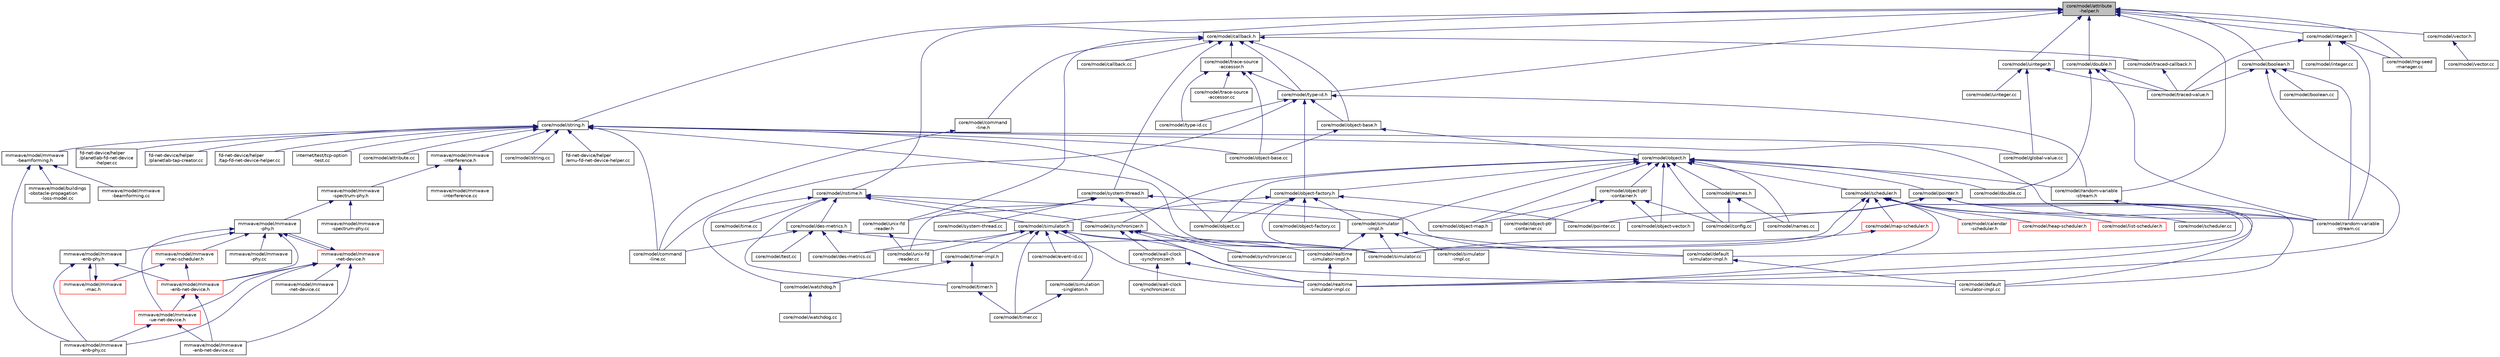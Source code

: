 digraph "core/model/attribute-helper.h"
{
  edge [fontname="Helvetica",fontsize="10",labelfontname="Helvetica",labelfontsize="10"];
  node [fontname="Helvetica",fontsize="10",shape=record];
  Node1 [label="core/model/attribute\l-helper.h",height=0.2,width=0.4,color="black", fillcolor="grey75", style="filled", fontcolor="black"];
  Node1 -> Node2 [dir="back",color="midnightblue",fontsize="10",style="solid"];
  Node2 [label="core/model/string.h",height=0.2,width=0.4,color="black", fillcolor="white", style="filled",URL="$da/d66/string_8h.html"];
  Node2 -> Node3 [dir="back",color="midnightblue",fontsize="10",style="solid"];
  Node3 [label="core/model/attribute.cc",height=0.2,width=0.4,color="black", fillcolor="white", style="filled",URL="$de/dc4/attribute_8cc.html"];
  Node2 -> Node4 [dir="back",color="midnightblue",fontsize="10",style="solid"];
  Node4 [label="core/model/command\l-line.cc",height=0.2,width=0.4,color="black", fillcolor="white", style="filled",URL="$d9/dd5/command-line_8cc.html"];
  Node2 -> Node5 [dir="back",color="midnightblue",fontsize="10",style="solid"];
  Node5 [label="core/model/global-value.cc",height=0.2,width=0.4,color="black", fillcolor="white", style="filled",URL="$da/dfa/global-value_8cc.html"];
  Node2 -> Node6 [dir="back",color="midnightblue",fontsize="10",style="solid"];
  Node6 [label="core/model/object-base.cc",height=0.2,width=0.4,color="black", fillcolor="white", style="filled",URL="$d0/dc5/object-base_8cc.html"];
  Node2 -> Node7 [dir="back",color="midnightblue",fontsize="10",style="solid"];
  Node7 [label="core/model/object.cc",height=0.2,width=0.4,color="black", fillcolor="white", style="filled",URL="$d4/ddf/object_8cc.html"];
  Node2 -> Node8 [dir="back",color="midnightblue",fontsize="10",style="solid"];
  Node8 [label="core/model/random-variable\l-stream.cc",height=0.2,width=0.4,color="black", fillcolor="white", style="filled",URL="$d9/d60/random-variable-stream_8cc.html"];
  Node2 -> Node9 [dir="back",color="midnightblue",fontsize="10",style="solid"];
  Node9 [label="core/model/simulator.cc",height=0.2,width=0.4,color="black", fillcolor="white", style="filled",URL="$d6/df8/simulator_8cc.html"];
  Node2 -> Node10 [dir="back",color="midnightblue",fontsize="10",style="solid"];
  Node10 [label="core/model/string.cc",height=0.2,width=0.4,color="black", fillcolor="white", style="filled",URL="$df/d6d/string_8cc.html"];
  Node2 -> Node11 [dir="back",color="midnightblue",fontsize="10",style="solid"];
  Node11 [label="fd-net-device/helper\l/emu-fd-net-device-helper.cc",height=0.2,width=0.4,color="black", fillcolor="white", style="filled",URL="$d2/d7a/emu-fd-net-device-helper_8cc.html"];
  Node2 -> Node12 [dir="back",color="midnightblue",fontsize="10",style="solid"];
  Node12 [label="fd-net-device/helper\l/planetlab-fd-net-device\l-helper.cc",height=0.2,width=0.4,color="black", fillcolor="white", style="filled",URL="$d4/d5a/planetlab-fd-net-device-helper_8cc.html"];
  Node2 -> Node13 [dir="back",color="midnightblue",fontsize="10",style="solid"];
  Node13 [label="fd-net-device/helper\l/planetlab-tap-creator.cc",height=0.2,width=0.4,color="black", fillcolor="white", style="filled",URL="$d1/d75/planetlab-tap-creator_8cc.html"];
  Node2 -> Node14 [dir="back",color="midnightblue",fontsize="10",style="solid"];
  Node14 [label="fd-net-device/helper\l/tap-fd-net-device-helper.cc",height=0.2,width=0.4,color="black", fillcolor="white", style="filled",URL="$d1/d2e/tap-fd-net-device-helper_8cc.html"];
  Node2 -> Node15 [dir="back",color="midnightblue",fontsize="10",style="solid"];
  Node15 [label="internet/test/tcp-option\l-test.cc",height=0.2,width=0.4,color="black", fillcolor="white", style="filled",URL="$d6/d43/tcp-option-test_8cc.html"];
  Node2 -> Node16 [dir="back",color="midnightblue",fontsize="10",style="solid"];
  Node16 [label="mmwave/model/mmwave\l-beamforming.h",height=0.2,width=0.4,color="black", fillcolor="white", style="filled",URL="$d1/d0b/mmwave-beamforming_8h.html"];
  Node16 -> Node17 [dir="back",color="midnightblue",fontsize="10",style="solid"];
  Node17 [label="mmwave/model/buildings\l-obstacle-propagation\l-loss-model.cc",height=0.2,width=0.4,color="black", fillcolor="white", style="filled",URL="$d4/dc4/buildings-obstacle-propagation-loss-model_8cc.html"];
  Node16 -> Node18 [dir="back",color="midnightblue",fontsize="10",style="solid"];
  Node18 [label="mmwave/model/mmwave\l-beamforming.cc",height=0.2,width=0.4,color="black", fillcolor="white", style="filled",URL="$dc/d7f/mmwave-beamforming_8cc.html"];
  Node16 -> Node19 [dir="back",color="midnightblue",fontsize="10",style="solid"];
  Node19 [label="mmwave/model/mmwave\l-enb-phy.cc",height=0.2,width=0.4,color="black", fillcolor="white", style="filled",URL="$da/dbc/mmwave-enb-phy_8cc.html"];
  Node2 -> Node20 [dir="back",color="midnightblue",fontsize="10",style="solid"];
  Node20 [label="mmwave/model/mmwave\l-interference.h",height=0.2,width=0.4,color="black", fillcolor="white", style="filled",URL="$df/d56/mmwave-interference_8h.html"];
  Node20 -> Node21 [dir="back",color="midnightblue",fontsize="10",style="solid"];
  Node21 [label="mmwave/model/mmwave\l-spectrum-phy.h",height=0.2,width=0.4,color="black", fillcolor="white", style="filled",URL="$d7/daa/mmwave-spectrum-phy_8h.html"];
  Node21 -> Node22 [dir="back",color="midnightblue",fontsize="10",style="solid"];
  Node22 [label="mmwave/model/mmwave\l-phy.h",height=0.2,width=0.4,color="black", fillcolor="white", style="filled",URL="$d0/d60/mmwave-phy_8h.html"];
  Node22 -> Node23 [dir="back",color="midnightblue",fontsize="10",style="solid"];
  Node23 [label="mmwave/model/mmwave\l-enb-phy.h",height=0.2,width=0.4,color="black", fillcolor="white", style="filled",URL="$d6/db4/mmwave-enb-phy_8h.html"];
  Node23 -> Node24 [dir="back",color="midnightblue",fontsize="10",style="solid"];
  Node24 [label="mmwave/model/mmwave\l-mac.h",height=0.2,width=0.4,color="red", fillcolor="white", style="filled",URL="$d6/d8c/mmwave-mac_8h.html"];
  Node24 -> Node23 [dir="back",color="midnightblue",fontsize="10",style="solid"];
  Node23 -> Node25 [dir="back",color="midnightblue",fontsize="10",style="solid"];
  Node25 [label="mmwave/model/mmwave\l-enb-net-device.h",height=0.2,width=0.4,color="red", fillcolor="white", style="filled",URL="$de/d37/mmwave-enb-net-device_8h.html"];
  Node25 -> Node26 [dir="back",color="midnightblue",fontsize="10",style="solid"];
  Node26 [label="mmwave/model/mmwave\l-enb-net-device.cc",height=0.2,width=0.4,color="black", fillcolor="white", style="filled",URL="$de/d04/mmwave-enb-net-device_8cc.html"];
  Node25 -> Node27 [dir="back",color="midnightblue",fontsize="10",style="solid"];
  Node27 [label="mmwave/model/mmwave\l-ue-net-device.h",height=0.2,width=0.4,color="red", fillcolor="white", style="filled",URL="$da/d7b/mmwave-ue-net-device_8h.html"];
  Node27 -> Node26 [dir="back",color="midnightblue",fontsize="10",style="solid"];
  Node27 -> Node19 [dir="back",color="midnightblue",fontsize="10",style="solid"];
  Node23 -> Node19 [dir="back",color="midnightblue",fontsize="10",style="solid"];
  Node22 -> Node28 [dir="back",color="midnightblue",fontsize="10",style="solid"];
  Node28 [label="mmwave/model/mmwave\l-net-device.h",height=0.2,width=0.4,color="red", fillcolor="white", style="filled",URL="$d2/d05/mmwave-net-device_8h.html"];
  Node28 -> Node22 [dir="back",color="midnightblue",fontsize="10",style="solid"];
  Node28 -> Node26 [dir="back",color="midnightblue",fontsize="10",style="solid"];
  Node28 -> Node25 [dir="back",color="midnightblue",fontsize="10",style="solid"];
  Node28 -> Node27 [dir="back",color="midnightblue",fontsize="10",style="solid"];
  Node28 -> Node19 [dir="back",color="midnightblue",fontsize="10",style="solid"];
  Node28 -> Node29 [dir="back",color="midnightblue",fontsize="10",style="solid"];
  Node29 [label="mmwave/model/mmwave\l-net-device.cc",height=0.2,width=0.4,color="black", fillcolor="white", style="filled",URL="$d7/d81/mmwave-net-device_8cc.html"];
  Node22 -> Node30 [dir="back",color="midnightblue",fontsize="10",style="solid"];
  Node30 [label="mmwave/model/mmwave\l-mac-scheduler.h",height=0.2,width=0.4,color="red", fillcolor="white", style="filled",URL="$dd/d02/mmwave-mac-scheduler_8h.html"];
  Node30 -> Node24 [dir="back",color="midnightblue",fontsize="10",style="solid"];
  Node30 -> Node25 [dir="back",color="midnightblue",fontsize="10",style="solid"];
  Node22 -> Node25 [dir="back",color="midnightblue",fontsize="10",style="solid"];
  Node22 -> Node27 [dir="back",color="midnightblue",fontsize="10",style="solid"];
  Node22 -> Node31 [dir="back",color="midnightblue",fontsize="10",style="solid"];
  Node31 [label="mmwave/model/mmwave\l-phy.cc",height=0.2,width=0.4,color="black", fillcolor="white", style="filled",URL="$dc/dbe/mmwave-phy_8cc.html"];
  Node21 -> Node32 [dir="back",color="midnightblue",fontsize="10",style="solid"];
  Node32 [label="mmwave/model/mmwave\l-spectrum-phy.cc",height=0.2,width=0.4,color="black", fillcolor="white", style="filled",URL="$de/db9/mmwave-spectrum-phy_8cc.html"];
  Node20 -> Node33 [dir="back",color="midnightblue",fontsize="10",style="solid"];
  Node33 [label="mmwave/model/mmwave\l-interference.cc",height=0.2,width=0.4,color="black", fillcolor="white", style="filled",URL="$d9/dee/mmwave-interference_8cc.html"];
  Node1 -> Node34 [dir="back",color="midnightblue",fontsize="10",style="solid"];
  Node34 [label="core/model/boolean.h",height=0.2,width=0.4,color="black", fillcolor="white", style="filled",URL="$d3/dd1/boolean_8h.html"];
  Node34 -> Node35 [dir="back",color="midnightblue",fontsize="10",style="solid"];
  Node35 [label="core/model/boolean.cc",height=0.2,width=0.4,color="black", fillcolor="white", style="filled",URL="$de/d1a/boolean_8cc.html"];
  Node34 -> Node8 [dir="back",color="midnightblue",fontsize="10",style="solid"];
  Node34 -> Node36 [dir="back",color="midnightblue",fontsize="10",style="solid"];
  Node36 [label="core/model/realtime\l-simulator-impl.cc",height=0.2,width=0.4,color="black", fillcolor="white", style="filled",URL="$dc/da2/realtime-simulator-impl_8cc.html"];
  Node34 -> Node37 [dir="back",color="midnightblue",fontsize="10",style="solid"];
  Node37 [label="core/model/traced-value.h",height=0.2,width=0.4,color="black", fillcolor="white", style="filled",URL="$d3/d60/traced-value_8h.html"];
  Node1 -> Node38 [dir="back",color="midnightblue",fontsize="10",style="solid"];
  Node38 [label="core/model/callback.h",height=0.2,width=0.4,color="black", fillcolor="white", style="filled",URL="$da/d05/callback_8h.html"];
  Node38 -> Node39 [dir="back",color="midnightblue",fontsize="10",style="solid"];
  Node39 [label="core/model/trace-source\l-accessor.h",height=0.2,width=0.4,color="black", fillcolor="white", style="filled",URL="$d6/df1/trace-source-accessor_8h.html"];
  Node39 -> Node40 [dir="back",color="midnightblue",fontsize="10",style="solid"];
  Node40 [label="core/model/type-id.h",height=0.2,width=0.4,color="black", fillcolor="white", style="filled",URL="$db/d39/type-id_8h.html"];
  Node40 -> Node41 [dir="back",color="midnightblue",fontsize="10",style="solid"];
  Node41 [label="core/model/object-base.h",height=0.2,width=0.4,color="black", fillcolor="white", style="filled",URL="$dd/d23/object-base_8h.html"];
  Node41 -> Node42 [dir="back",color="midnightblue",fontsize="10",style="solid"];
  Node42 [label="core/model/object.h",height=0.2,width=0.4,color="black", fillcolor="white", style="filled",URL="$de/d10/object_8h.html"];
  Node42 -> Node43 [dir="back",color="midnightblue",fontsize="10",style="solid"];
  Node43 [label="core/model/scheduler.h",height=0.2,width=0.4,color="black", fillcolor="white", style="filled",URL="$d2/dd8/scheduler_8h.html"];
  Node43 -> Node44 [dir="back",color="midnightblue",fontsize="10",style="solid"];
  Node44 [label="core/model/calendar\l-scheduler.h",height=0.2,width=0.4,color="red", fillcolor="white", style="filled",URL="$db/dcb/calendar-scheduler_8h.html"];
  Node43 -> Node45 [dir="back",color="midnightblue",fontsize="10",style="solid"];
  Node45 [label="core/model/default\l-simulator-impl.h",height=0.2,width=0.4,color="black", fillcolor="white", style="filled",URL="$d3/d47/default-simulator-impl_8h.html"];
  Node45 -> Node46 [dir="back",color="midnightblue",fontsize="10",style="solid"];
  Node46 [label="core/model/default\l-simulator-impl.cc",height=0.2,width=0.4,color="black", fillcolor="white", style="filled",URL="$d8/d5e/default-simulator-impl_8cc.html"];
  Node43 -> Node46 [dir="back",color="midnightblue",fontsize="10",style="solid"];
  Node43 -> Node47 [dir="back",color="midnightblue",fontsize="10",style="solid"];
  Node47 [label="core/model/heap-scheduler.h",height=0.2,width=0.4,color="red", fillcolor="white", style="filled",URL="$d6/d67/heap-scheduler_8h.html"];
  Node43 -> Node48 [dir="back",color="midnightblue",fontsize="10",style="solid"];
  Node48 [label="core/model/list-scheduler.h",height=0.2,width=0.4,color="red", fillcolor="white", style="filled",URL="$d2/d62/list-scheduler_8h.html"];
  Node43 -> Node49 [dir="back",color="midnightblue",fontsize="10",style="solid"];
  Node49 [label="core/model/map-scheduler.h",height=0.2,width=0.4,color="red", fillcolor="white", style="filled",URL="$d9/df6/map-scheduler_8h.html"];
  Node49 -> Node9 [dir="back",color="midnightblue",fontsize="10",style="solid"];
  Node43 -> Node50 [dir="back",color="midnightblue",fontsize="10",style="solid"];
  Node50 [label="core/model/realtime\l-simulator-impl.h",height=0.2,width=0.4,color="black", fillcolor="white", style="filled",URL="$d3/de4/realtime-simulator-impl_8h.html"];
  Node50 -> Node36 [dir="back",color="midnightblue",fontsize="10",style="solid"];
  Node43 -> Node36 [dir="back",color="midnightblue",fontsize="10",style="solid"];
  Node43 -> Node51 [dir="back",color="midnightblue",fontsize="10",style="solid"];
  Node51 [label="core/model/scheduler.cc",height=0.2,width=0.4,color="black", fillcolor="white", style="filled",URL="$dd/d55/scheduler_8cc.html"];
  Node43 -> Node9 [dir="back",color="midnightblue",fontsize="10",style="solid"];
  Node42 -> Node52 [dir="back",color="midnightblue",fontsize="10",style="solid"];
  Node52 [label="core/model/config.cc",height=0.2,width=0.4,color="black", fillcolor="white", style="filled",URL="$dd/da8/config_8cc.html"];
  Node42 -> Node53 [dir="back",color="midnightblue",fontsize="10",style="solid"];
  Node53 [label="core/model/object-ptr\l-container.h",height=0.2,width=0.4,color="black", fillcolor="white", style="filled",URL="$dd/da6/object-ptr-container_8h.html"];
  Node53 -> Node52 [dir="back",color="midnightblue",fontsize="10",style="solid"];
  Node53 -> Node54 [dir="back",color="midnightblue",fontsize="10",style="solid"];
  Node54 [label="core/model/object-map.h",height=0.2,width=0.4,color="black", fillcolor="white", style="filled",URL="$dc/d34/object-map_8h.html"];
  Node53 -> Node55 [dir="back",color="midnightblue",fontsize="10",style="solid"];
  Node55 [label="core/model/object-ptr\l-container.cc",height=0.2,width=0.4,color="black", fillcolor="white", style="filled",URL="$d2/daa/object-ptr-container_8cc.html"];
  Node53 -> Node56 [dir="back",color="midnightblue",fontsize="10",style="solid"];
  Node56 [label="core/model/object-vector.h",height=0.2,width=0.4,color="black", fillcolor="white", style="filled",URL="$d8/d5c/object-vector_8h.html"];
  Node42 -> Node57 [dir="back",color="midnightblue",fontsize="10",style="solid"];
  Node57 [label="core/model/names.h",height=0.2,width=0.4,color="black", fillcolor="white", style="filled",URL="$d8/d22/names_8h.html"];
  Node57 -> Node52 [dir="back",color="midnightblue",fontsize="10",style="solid"];
  Node57 -> Node58 [dir="back",color="midnightblue",fontsize="10",style="solid"];
  Node58 [label="core/model/names.cc",height=0.2,width=0.4,color="black", fillcolor="white", style="filled",URL="$de/dee/names_8cc.html"];
  Node42 -> Node59 [dir="back",color="midnightblue",fontsize="10",style="solid"];
  Node59 [label="core/model/pointer.h",height=0.2,width=0.4,color="black", fillcolor="white", style="filled",URL="$d5/d9f/pointer_8h.html"];
  Node59 -> Node52 [dir="back",color="midnightblue",fontsize="10",style="solid"];
  Node59 -> Node46 [dir="back",color="midnightblue",fontsize="10",style="solid"];
  Node59 -> Node60 [dir="back",color="midnightblue",fontsize="10",style="solid"];
  Node60 [label="core/model/pointer.cc",height=0.2,width=0.4,color="black", fillcolor="white", style="filled",URL="$dd/d78/pointer_8cc.html"];
  Node59 -> Node8 [dir="back",color="midnightblue",fontsize="10",style="solid"];
  Node59 -> Node36 [dir="back",color="midnightblue",fontsize="10",style="solid"];
  Node42 -> Node61 [dir="back",color="midnightblue",fontsize="10",style="solid"];
  Node61 [label="core/model/object-factory.h",height=0.2,width=0.4,color="black", fillcolor="white", style="filled",URL="$d4/d59/object-factory_8h.html"];
  Node61 -> Node62 [dir="back",color="midnightblue",fontsize="10",style="solid"];
  Node62 [label="core/model/simulator.h",height=0.2,width=0.4,color="black", fillcolor="white", style="filled",URL="$d3/d9e/simulator_8h.html"];
  Node62 -> Node46 [dir="back",color="midnightblue",fontsize="10",style="solid"];
  Node62 -> Node63 [dir="back",color="midnightblue",fontsize="10",style="solid"];
  Node63 [label="core/model/des-metrics.cc",height=0.2,width=0.4,color="black", fillcolor="white", style="filled",URL="$d1/df5/des-metrics_8cc.html"];
  Node62 -> Node64 [dir="back",color="midnightblue",fontsize="10",style="solid"];
  Node64 [label="core/model/event-id.cc",height=0.2,width=0.4,color="black", fillcolor="white", style="filled",URL="$d7/d71/event-id_8cc.html"];
  Node62 -> Node36 [dir="back",color="midnightblue",fontsize="10",style="solid"];
  Node62 -> Node65 [dir="back",color="midnightblue",fontsize="10",style="solid"];
  Node65 [label="core/model/simulation\l-singleton.h",height=0.2,width=0.4,color="black", fillcolor="white", style="filled",URL="$d5/da6/simulation-singleton_8h.html"];
  Node65 -> Node66 [dir="back",color="midnightblue",fontsize="10",style="solid"];
  Node66 [label="core/model/timer.cc",height=0.2,width=0.4,color="black", fillcolor="white", style="filled",URL="$d1/d24/timer_8cc.html"];
  Node62 -> Node9 [dir="back",color="midnightblue",fontsize="10",style="solid"];
  Node62 -> Node67 [dir="back",color="midnightblue",fontsize="10",style="solid"];
  Node67 [label="core/model/timer-impl.h",height=0.2,width=0.4,color="black", fillcolor="white", style="filled",URL="$d9/df7/timer-impl_8h.html"];
  Node67 -> Node68 [dir="back",color="midnightblue",fontsize="10",style="solid"];
  Node68 [label="core/model/timer.h",height=0.2,width=0.4,color="black", fillcolor="white", style="filled",URL="$d5/dd0/timer_8h.html"];
  Node68 -> Node66 [dir="back",color="midnightblue",fontsize="10",style="solid"];
  Node67 -> Node69 [dir="back",color="midnightblue",fontsize="10",style="solid"];
  Node69 [label="core/model/watchdog.h",height=0.2,width=0.4,color="black", fillcolor="white", style="filled",URL="$d9/da3/watchdog_8h.html"];
  Node69 -> Node70 [dir="back",color="midnightblue",fontsize="10",style="solid"];
  Node70 [label="core/model/watchdog.cc",height=0.2,width=0.4,color="black", fillcolor="white", style="filled",URL="$d6/d77/watchdog_8cc.html"];
  Node62 -> Node66 [dir="back",color="midnightblue",fontsize="10",style="solid"];
  Node62 -> Node71 [dir="back",color="midnightblue",fontsize="10",style="solid"];
  Node71 [label="core/model/unix-fd\l-reader.cc",height=0.2,width=0.4,color="black", fillcolor="white", style="filled",URL="$dd/d0d/unix-fd-reader_8cc.html"];
  Node61 -> Node72 [dir="back",color="midnightblue",fontsize="10",style="solid"];
  Node72 [label="core/model/simulator\l-impl.h",height=0.2,width=0.4,color="black", fillcolor="white", style="filled",URL="$d0/d46/simulator-impl_8h.html"];
  Node72 -> Node45 [dir="back",color="midnightblue",fontsize="10",style="solid"];
  Node72 -> Node50 [dir="back",color="midnightblue",fontsize="10",style="solid"];
  Node72 -> Node73 [dir="back",color="midnightblue",fontsize="10",style="solid"];
  Node73 [label="core/model/simulator\l-impl.cc",height=0.2,width=0.4,color="black", fillcolor="white", style="filled",URL="$d7/dac/simulator-impl_8cc.html"];
  Node72 -> Node9 [dir="back",color="midnightblue",fontsize="10",style="solid"];
  Node61 -> Node74 [dir="back",color="midnightblue",fontsize="10",style="solid"];
  Node74 [label="core/model/object-factory.cc",height=0.2,width=0.4,color="black", fillcolor="white", style="filled",URL="$da/d52/object-factory_8cc.html"];
  Node61 -> Node7 [dir="back",color="midnightblue",fontsize="10",style="solid"];
  Node61 -> Node60 [dir="back",color="midnightblue",fontsize="10",style="solid"];
  Node61 -> Node9 [dir="back",color="midnightblue",fontsize="10",style="solid"];
  Node42 -> Node72 [dir="back",color="midnightblue",fontsize="10",style="solid"];
  Node42 -> Node75 [dir="back",color="midnightblue",fontsize="10",style="solid"];
  Node75 [label="core/model/double.cc",height=0.2,width=0.4,color="black", fillcolor="white", style="filled",URL="$db/d6c/double_8cc.html"];
  Node42 -> Node58 [dir="back",color="midnightblue",fontsize="10",style="solid"];
  Node42 -> Node54 [dir="back",color="midnightblue",fontsize="10",style="solid"];
  Node42 -> Node56 [dir="back",color="midnightblue",fontsize="10",style="solid"];
  Node42 -> Node7 [dir="back",color="midnightblue",fontsize="10",style="solid"];
  Node42 -> Node76 [dir="back",color="midnightblue",fontsize="10",style="solid"];
  Node76 [label="core/model/random-variable\l-stream.h",height=0.2,width=0.4,color="black", fillcolor="white", style="filled",URL="$d4/dde/random-variable-stream_8h.html"];
  Node76 -> Node8 [dir="back",color="midnightblue",fontsize="10",style="solid"];
  Node42 -> Node77 [dir="back",color="midnightblue",fontsize="10",style="solid"];
  Node77 [label="core/model/synchronizer.h",height=0.2,width=0.4,color="black", fillcolor="white", style="filled",URL="$d4/d4b/synchronizer_8h.html"];
  Node77 -> Node50 [dir="back",color="midnightblue",fontsize="10",style="solid"];
  Node77 -> Node78 [dir="back",color="midnightblue",fontsize="10",style="solid"];
  Node78 [label="core/model/wall-clock\l-synchronizer.h",height=0.2,width=0.4,color="black", fillcolor="white", style="filled",URL="$dd/d6c/wall-clock-synchronizer_8h.html"];
  Node78 -> Node36 [dir="back",color="midnightblue",fontsize="10",style="solid"];
  Node78 -> Node79 [dir="back",color="midnightblue",fontsize="10",style="solid"];
  Node79 [label="core/model/wall-clock\l-synchronizer.cc",height=0.2,width=0.4,color="black", fillcolor="white", style="filled",URL="$da/d26/wall-clock-synchronizer_8cc.html"];
  Node77 -> Node36 [dir="back",color="midnightblue",fontsize="10",style="solid"];
  Node77 -> Node80 [dir="back",color="midnightblue",fontsize="10",style="solid"];
  Node80 [label="core/model/synchronizer.cc",height=0.2,width=0.4,color="black", fillcolor="white", style="filled",URL="$de/dba/synchronizer_8cc.html"];
  Node41 -> Node6 [dir="back",color="midnightblue",fontsize="10",style="solid"];
  Node40 -> Node4 [dir="back",color="midnightblue",fontsize="10",style="solid"];
  Node40 -> Node61 [dir="back",color="midnightblue",fontsize="10",style="solid"];
  Node40 -> Node76 [dir="back",color="midnightblue",fontsize="10",style="solid"];
  Node40 -> Node81 [dir="back",color="midnightblue",fontsize="10",style="solid"];
  Node81 [label="core/model/type-id.cc",height=0.2,width=0.4,color="black", fillcolor="white", style="filled",URL="$d7/d2a/type-id_8cc.html"];
  Node39 -> Node6 [dir="back",color="midnightblue",fontsize="10",style="solid"];
  Node39 -> Node82 [dir="back",color="midnightblue",fontsize="10",style="solid"];
  Node82 [label="core/model/trace-source\l-accessor.cc",height=0.2,width=0.4,color="black", fillcolor="white", style="filled",URL="$da/d3e/trace-source-accessor_8cc.html"];
  Node39 -> Node81 [dir="back",color="midnightblue",fontsize="10",style="solid"];
  Node38 -> Node40 [dir="back",color="midnightblue",fontsize="10",style="solid"];
  Node38 -> Node41 [dir="back",color="midnightblue",fontsize="10",style="solid"];
  Node38 -> Node83 [dir="back",color="midnightblue",fontsize="10",style="solid"];
  Node83 [label="core/model/callback.cc",height=0.2,width=0.4,color="black", fillcolor="white", style="filled",URL="$d6/d99/callback_8cc.html"];
  Node38 -> Node84 [dir="back",color="midnightblue",fontsize="10",style="solid"];
  Node84 [label="core/model/command\l-line.h",height=0.2,width=0.4,color="black", fillcolor="white", style="filled",URL="$dd/d8d/command-line_8h.html"];
  Node84 -> Node4 [dir="back",color="midnightblue",fontsize="10",style="solid"];
  Node38 -> Node85 [dir="back",color="midnightblue",fontsize="10",style="solid"];
  Node85 [label="core/model/system-thread.h",height=0.2,width=0.4,color="black", fillcolor="white", style="filled",URL="$dd/d38/system-thread_8h.html"];
  Node85 -> Node45 [dir="back",color="midnightblue",fontsize="10",style="solid"];
  Node85 -> Node50 [dir="back",color="midnightblue",fontsize="10",style="solid"];
  Node85 -> Node86 [dir="back",color="midnightblue",fontsize="10",style="solid"];
  Node86 [label="core/model/system-thread.cc",height=0.2,width=0.4,color="black", fillcolor="white", style="filled",URL="$d2/db9/system-thread_8cc.html"];
  Node85 -> Node71 [dir="back",color="midnightblue",fontsize="10",style="solid"];
  Node85 -> Node87 [dir="back",color="midnightblue",fontsize="10",style="solid"];
  Node87 [label="core/model/unix-fd\l-reader.h",height=0.2,width=0.4,color="black", fillcolor="white", style="filled",URL="$d4/dab/unix-fd-reader_8h.html"];
  Node87 -> Node71 [dir="back",color="midnightblue",fontsize="10",style="solid"];
  Node38 -> Node88 [dir="back",color="midnightblue",fontsize="10",style="solid"];
  Node88 [label="core/model/traced-callback.h",height=0.2,width=0.4,color="black", fillcolor="white", style="filled",URL="$d6/df0/traced-callback_8h.html"];
  Node88 -> Node37 [dir="back",color="midnightblue",fontsize="10",style="solid"];
  Node38 -> Node87 [dir="back",color="midnightblue",fontsize="10",style="solid"];
  Node1 -> Node40 [dir="back",color="midnightblue",fontsize="10",style="solid"];
  Node1 -> Node89 [dir="back",color="midnightblue",fontsize="10",style="solid"];
  Node89 [label="core/model/nstime.h",height=0.2,width=0.4,color="black", fillcolor="white", style="filled",URL="$da/d92/nstime_8h.html"];
  Node89 -> Node90 [dir="back",color="midnightblue",fontsize="10",style="solid"];
  Node90 [label="core/model/des-metrics.h",height=0.2,width=0.4,color="black", fillcolor="white", style="filled",URL="$d0/d98/des-metrics_8h.html"];
  Node90 -> Node4 [dir="back",color="midnightblue",fontsize="10",style="solid"];
  Node90 -> Node63 [dir="back",color="midnightblue",fontsize="10",style="solid"];
  Node90 -> Node9 [dir="back",color="midnightblue",fontsize="10",style="solid"];
  Node90 -> Node91 [dir="back",color="midnightblue",fontsize="10",style="solid"];
  Node91 [label="core/model/test.cc",height=0.2,width=0.4,color="black", fillcolor="white", style="filled",URL="$df/d52/test_8cc.html"];
  Node89 -> Node62 [dir="back",color="midnightblue",fontsize="10",style="solid"];
  Node89 -> Node72 [dir="back",color="midnightblue",fontsize="10",style="solid"];
  Node89 -> Node77 [dir="back",color="midnightblue",fontsize="10",style="solid"];
  Node89 -> Node92 [dir="back",color="midnightblue",fontsize="10",style="solid"];
  Node92 [label="core/model/time.cc",height=0.2,width=0.4,color="black", fillcolor="white", style="filled",URL="$db/d43/time_8cc.html"];
  Node89 -> Node68 [dir="back",color="midnightblue",fontsize="10",style="solid"];
  Node89 -> Node69 [dir="back",color="midnightblue",fontsize="10",style="solid"];
  Node1 -> Node93 [dir="back",color="midnightblue",fontsize="10",style="solid"];
  Node93 [label="core/model/double.h",height=0.2,width=0.4,color="black", fillcolor="white", style="filled",URL="$d9/d6e/double_8h.html"];
  Node93 -> Node75 [dir="back",color="midnightblue",fontsize="10",style="solid"];
  Node93 -> Node8 [dir="back",color="midnightblue",fontsize="10",style="solid"];
  Node93 -> Node37 [dir="back",color="midnightblue",fontsize="10",style="solid"];
  Node1 -> Node94 [dir="back",color="midnightblue",fontsize="10",style="solid"];
  Node94 [label="core/model/uinteger.h",height=0.2,width=0.4,color="black", fillcolor="white", style="filled",URL="$d8/d56/uinteger_8h.html"];
  Node94 -> Node5 [dir="back",color="midnightblue",fontsize="10",style="solid"];
  Node94 -> Node37 [dir="back",color="midnightblue",fontsize="10",style="solid"];
  Node94 -> Node95 [dir="back",color="midnightblue",fontsize="10",style="solid"];
  Node95 [label="core/model/uinteger.cc",height=0.2,width=0.4,color="black", fillcolor="white", style="filled",URL="$d9/d28/uinteger_8cc.html"];
  Node1 -> Node96 [dir="back",color="midnightblue",fontsize="10",style="solid"];
  Node96 [label="core/model/integer.h",height=0.2,width=0.4,color="black", fillcolor="white", style="filled",URL="$d6/d3d/integer_8h.html"];
  Node96 -> Node97 [dir="back",color="midnightblue",fontsize="10",style="solid"];
  Node97 [label="core/model/integer.cc",height=0.2,width=0.4,color="black", fillcolor="white", style="filled",URL="$d5/d48/integer_8cc.html"];
  Node96 -> Node8 [dir="back",color="midnightblue",fontsize="10",style="solid"];
  Node96 -> Node98 [dir="back",color="midnightblue",fontsize="10",style="solid"];
  Node98 [label="core/model/rng-seed\l-manager.cc",height=0.2,width=0.4,color="black", fillcolor="white", style="filled",URL="$db/d4e/rng-seed-manager_8cc.html"];
  Node96 -> Node37 [dir="back",color="midnightblue",fontsize="10",style="solid"];
  Node1 -> Node76 [dir="back",color="midnightblue",fontsize="10",style="solid"];
  Node1 -> Node98 [dir="back",color="midnightblue",fontsize="10",style="solid"];
  Node1 -> Node99 [dir="back",color="midnightblue",fontsize="10",style="solid"];
  Node99 [label="core/model/vector.h",height=0.2,width=0.4,color="black", fillcolor="white", style="filled",URL="$d6/d68/vector_8h.html"];
  Node99 -> Node100 [dir="back",color="midnightblue",fontsize="10",style="solid"];
  Node100 [label="core/model/vector.cc",height=0.2,width=0.4,color="black", fillcolor="white", style="filled",URL="$de/dd1/vector_8cc.html"];
}
